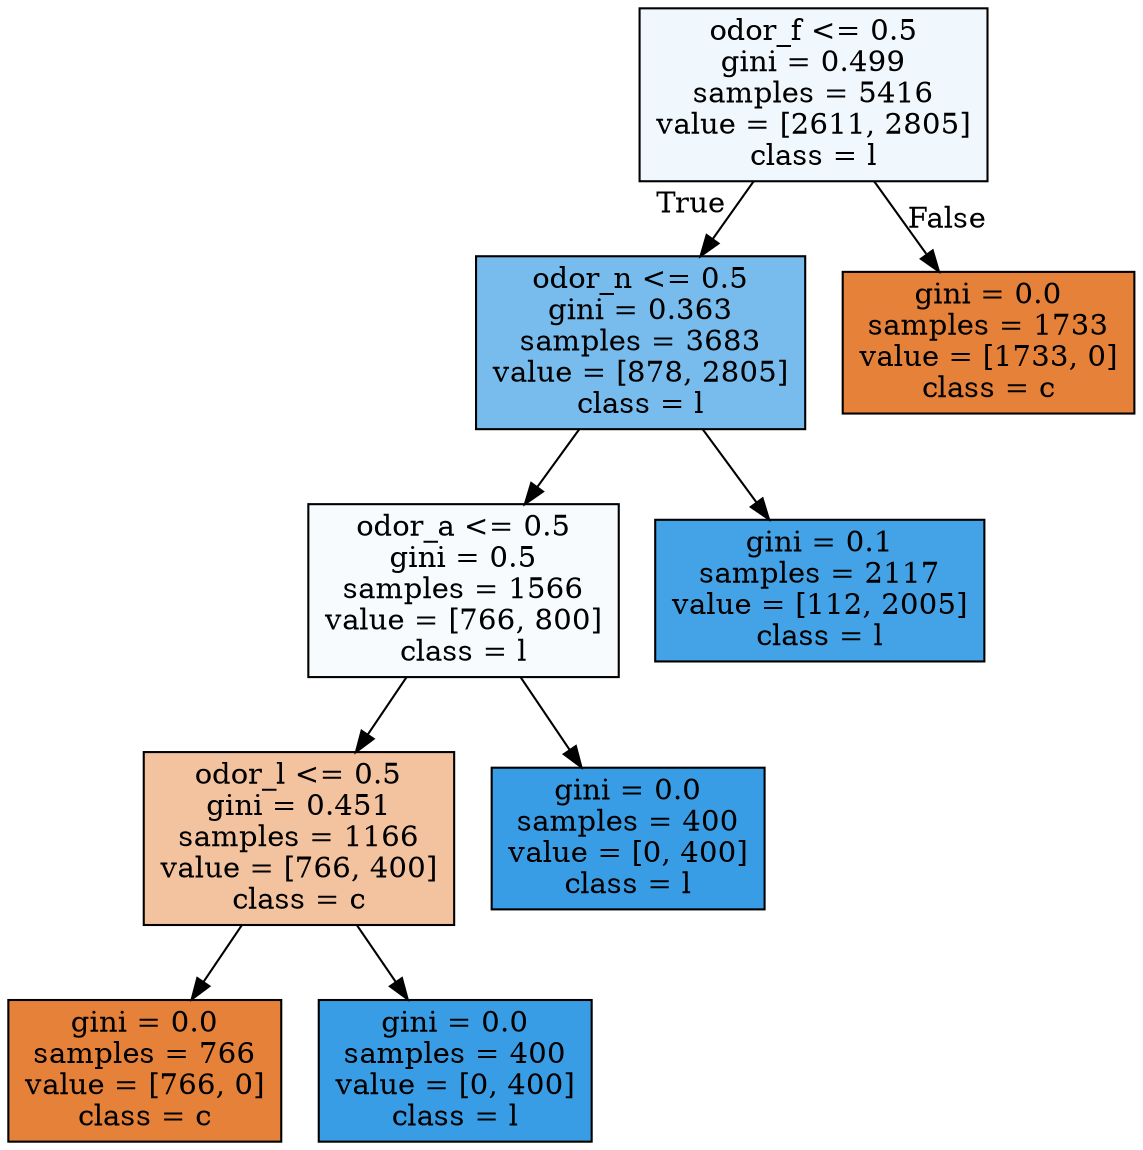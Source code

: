 digraph Tree {
node [shape=box, style="filled", color="black"] ;
0 [label="odor_f <= 0.5\ngini = 0.499\nsamples = 5416\nvalue = [2611, 2805]\nclass = l", fillcolor="#f1f8fd"] ;
1 [label="odor_n <= 0.5\ngini = 0.363\nsamples = 3683\nvalue = [878, 2805]\nclass = l", fillcolor="#77bced"] ;
0 -> 1 [labeldistance=2.5, labelangle=45, headlabel="True"] ;
2 [label="odor_a <= 0.5\ngini = 0.5\nsamples = 1566\nvalue = [766, 800]\nclass = l", fillcolor="#f7fbfe"] ;
1 -> 2 ;
3 [label="odor_l <= 0.5\ngini = 0.451\nsamples = 1166\nvalue = [766, 400]\nclass = c", fillcolor="#f3c3a0"] ;
2 -> 3 ;
4 [label="gini = 0.0\nsamples = 766\nvalue = [766, 0]\nclass = c", fillcolor="#e58139"] ;
3 -> 4 ;
5 [label="gini = 0.0\nsamples = 400\nvalue = [0, 400]\nclass = l", fillcolor="#399de5"] ;
3 -> 5 ;
6 [label="gini = 0.0\nsamples = 400\nvalue = [0, 400]\nclass = l", fillcolor="#399de5"] ;
2 -> 6 ;
7 [label="gini = 0.1\nsamples = 2117\nvalue = [112, 2005]\nclass = l", fillcolor="#44a2e6"] ;
1 -> 7 ;
8 [label="gini = 0.0\nsamples = 1733\nvalue = [1733, 0]\nclass = c", fillcolor="#e58139"] ;
0 -> 8 [labeldistance=2.5, labelangle=-45, headlabel="False"] ;
}